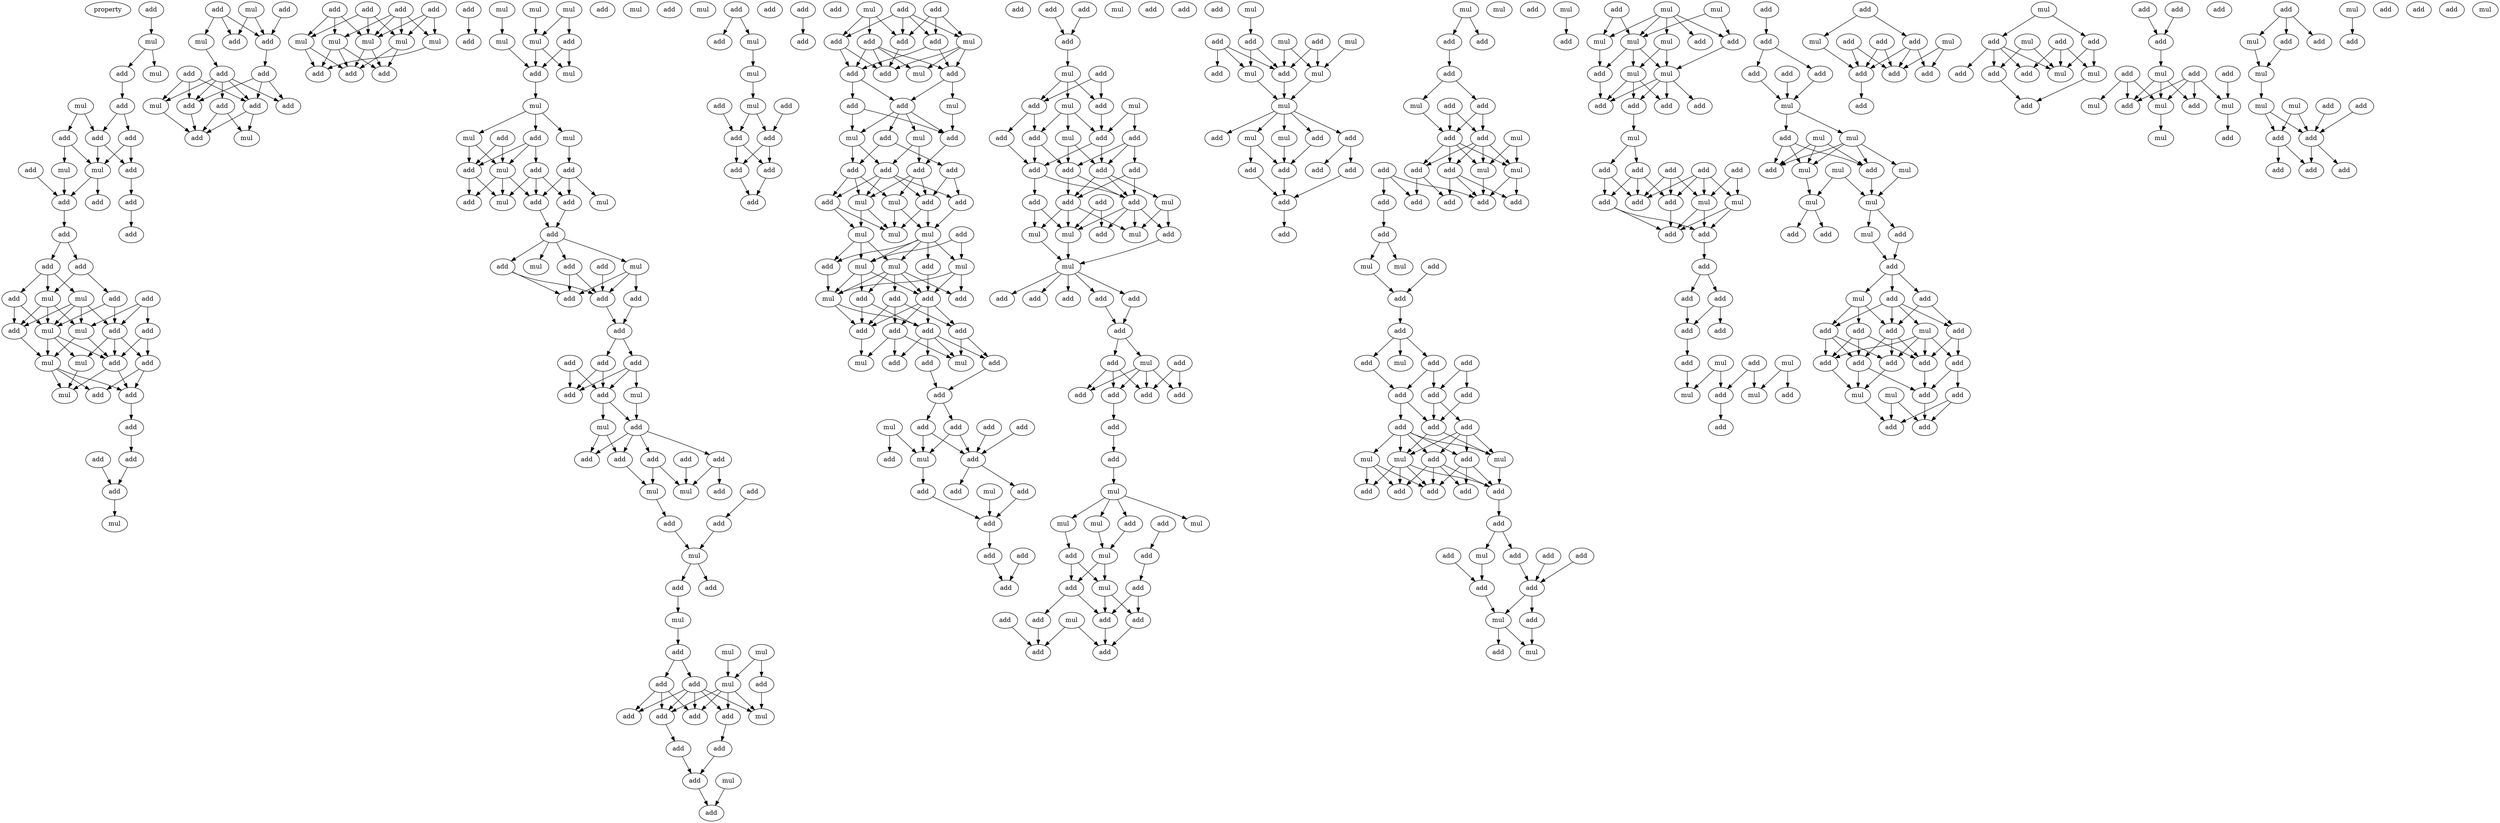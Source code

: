 digraph {
    node [fontcolor=black]
    property [mul=2,lf=1.8]
    0 [ label = add ];
    1 [ label = mul ];
    2 [ label = add ];
    3 [ label = mul ];
    4 [ label = add ];
    5 [ label = mul ];
    6 [ label = add ];
    7 [ label = add ];
    8 [ label = add ];
    9 [ label = add ];
    10 [ label = mul ];
    11 [ label = mul ];
    12 [ label = add ];
    13 [ label = add ];
    14 [ label = add ];
    15 [ label = add ];
    16 [ label = add ];
    17 [ label = add ];
    18 [ label = add ];
    19 [ label = add ];
    20 [ label = mul ];
    21 [ label = add ];
    22 [ label = add ];
    23 [ label = mul ];
    24 [ label = add ];
    25 [ label = mul ];
    26 [ label = add ];
    27 [ label = add ];
    28 [ label = add ];
    29 [ label = mul ];
    30 [ label = mul ];
    31 [ label = add ];
    32 [ label = mul ];
    33 [ label = add ];
    34 [ label = mul ];
    35 [ label = add ];
    36 [ label = add ];
    37 [ label = add ];
    38 [ label = add ];
    39 [ label = add ];
    40 [ label = add ];
    41 [ label = add ];
    42 [ label = mul ];
    43 [ label = add ];
    44 [ label = mul ];
    45 [ label = mul ];
    46 [ label = add ];
    47 [ label = add ];
    48 [ label = add ];
    49 [ label = add ];
    50 [ label = add ];
    51 [ label = mul ];
    52 [ label = add ];
    53 [ label = add ];
    54 [ label = add ];
    55 [ label = add ];
    56 [ label = mul ];
    57 [ label = add ];
    58 [ label = add ];
    59 [ label = add ];
    60 [ label = add ];
    61 [ label = add ];
    62 [ label = mul ];
    63 [ label = mul ];
    64 [ label = mul ];
    65 [ label = mul ];
    66 [ label = mul ];
    67 [ label = add ];
    68 [ label = add ];
    69 [ label = add ];
    70 [ label = add ];
    71 [ label = add ];
    72 [ label = mul ];
    73 [ label = mul ];
    74 [ label = mul ];
    75 [ label = add ];
    76 [ label = mul ];
    77 [ label = mul ];
    78 [ label = mul ];
    79 [ label = add ];
    80 [ label = mul ];
    81 [ label = add ];
    82 [ label = mul ];
    83 [ label = mul ];
    84 [ label = add ];
    85 [ label = add ];
    86 [ label = add ];
    87 [ label = add ];
    88 [ label = mul ];
    89 [ label = mul ];
    90 [ label = add ];
    91 [ label = mul ];
    92 [ label = add ];
    93 [ label = add ];
    94 [ label = add ];
    95 [ label = add ];
    96 [ label = add ];
    97 [ label = mul ];
    98 [ label = add ];
    99 [ label = mul ];
    100 [ label = add ];
    101 [ label = add ];
    102 [ label = add ];
    103 [ label = add ];
    104 [ label = add ];
    105 [ label = add ];
    106 [ label = add ];
    107 [ label = add ];
    108 [ label = add ];
    109 [ label = mul ];
    110 [ label = add ];
    111 [ label = add ];
    112 [ label = mul ];
    113 [ label = add ];
    114 [ label = add ];
    115 [ label = add ];
    116 [ label = add ];
    117 [ label = add ];
    118 [ label = add ];
    119 [ label = mul ];
    120 [ label = mul ];
    121 [ label = add ];
    122 [ label = add ];
    123 [ label = add ];
    124 [ label = mul ];
    125 [ label = mul ];
    126 [ label = add ];
    127 [ label = add ];
    128 [ label = mul ];
    129 [ label = mul ];
    130 [ label = add ];
    131 [ label = mul ];
    132 [ label = add ];
    133 [ label = mul ];
    134 [ label = add ];
    135 [ label = add ];
    136 [ label = add ];
    137 [ label = add ];
    138 [ label = add ];
    139 [ label = add ];
    140 [ label = mul ];
    141 [ label = add ];
    142 [ label = add ];
    143 [ label = add ];
    144 [ label = mul ];
    145 [ label = add ];
    146 [ label = add ];
    147 [ label = mul ];
    148 [ label = add ];
    149 [ label = add ];
    150 [ label = add ];
    151 [ label = mul ];
    152 [ label = add ];
    153 [ label = mul ];
    154 [ label = add ];
    155 [ label = add ];
    156 [ label = mul ];
    157 [ label = add ];
    158 [ label = add ];
    159 [ label = add ];
    160 [ label = add ];
    161 [ label = add ];
    162 [ label = add ];
    163 [ label = add ];
    164 [ label = mul ];
    165 [ label = add ];
    166 [ label = add ];
    167 [ label = add ];
    168 [ label = add ];
    169 [ label = add ];
    170 [ label = add ];
    171 [ label = mul ];
    172 [ label = add ];
    173 [ label = mul ];
    174 [ label = add ];
    175 [ label = add ];
    176 [ label = add ];
    177 [ label = add ];
    178 [ label = mul ];
    179 [ label = add ];
    180 [ label = add ];
    181 [ label = mul ];
    182 [ label = mul ];
    183 [ label = add ];
    184 [ label = add ];
    185 [ label = add ];
    186 [ label = add ];
    187 [ label = add ];
    188 [ label = mul ];
    189 [ label = add ];
    190 [ label = add ];
    191 [ label = mul ];
    192 [ label = mul ];
    193 [ label = add ];
    194 [ label = mul ];
    195 [ label = mul ];
    196 [ label = mul ];
    197 [ label = add ];
    198 [ label = add ];
    199 [ label = mul ];
    200 [ label = mul ];
    201 [ label = add ];
    202 [ label = add ];
    203 [ label = add ];
    204 [ label = mul ];
    205 [ label = add ];
    206 [ label = add ];
    207 [ label = add ];
    208 [ label = add ];
    209 [ label = add ];
    210 [ label = mul ];
    211 [ label = mul ];
    212 [ label = add ];
    213 [ label = add ];
    214 [ label = add ];
    215 [ label = add ];
    216 [ label = add ];
    217 [ label = add ];
    218 [ label = mul ];
    219 [ label = add ];
    220 [ label = add ];
    221 [ label = add ];
    222 [ label = add ];
    223 [ label = mul ];
    224 [ label = mul ];
    225 [ label = add ];
    226 [ label = add ];
    227 [ label = add ];
    228 [ label = add ];
    229 [ label = add ];
    230 [ label = add ];
    231 [ label = add ];
    232 [ label = add ];
    233 [ label = add ];
    234 [ label = add ];
    235 [ label = add ];
    236 [ label = mul ];
    237 [ label = mul ];
    238 [ label = add ];
    239 [ label = mul ];
    240 [ label = mul ];
    241 [ label = add ];
    242 [ label = add ];
    243 [ label = add ];
    244 [ label = add ];
    245 [ label = mul ];
    246 [ label = add ];
    247 [ label = add ];
    248 [ label = add ];
    249 [ label = add ];
    250 [ label = add ];
    251 [ label = add ];
    252 [ label = add ];
    253 [ label = mul ];
    254 [ label = add ];
    255 [ label = add ];
    256 [ label = add ];
    257 [ label = add ];
    258 [ label = mul ];
    259 [ label = mul ];
    260 [ label = add ];
    261 [ label = mul ];
    262 [ label = mul ];
    263 [ label = add ];
    264 [ label = add ];
    265 [ label = add ];
    266 [ label = add ];
    267 [ label = add ];
    268 [ label = add ];
    269 [ label = mul ];
    270 [ label = add ];
    271 [ label = add ];
    272 [ label = add ];
    273 [ label = add ];
    274 [ label = add ];
    275 [ label = add ];
    276 [ label = add ];
    277 [ label = add ];
    278 [ label = add ];
    279 [ label = add ];
    280 [ label = add ];
    281 [ label = mul ];
    282 [ label = mul ];
    283 [ label = add ];
    284 [ label = mul ];
    285 [ label = add ];
    286 [ label = mul ];
    287 [ label = add ];
    288 [ label = mul ];
    289 [ label = add ];
    290 [ label = add ];
    291 [ label = add ];
    292 [ label = mul ];
    293 [ label = add ];
    294 [ label = add ];
    295 [ label = add ];
    296 [ label = add ];
    297 [ label = mul ];
    298 [ label = add ];
    299 [ label = add ];
    300 [ label = mul ];
    301 [ label = mul ];
    302 [ label = mul ];
    303 [ label = add ];
    304 [ label = add ];
    305 [ label = add ];
    306 [ label = add ];
    307 [ label = mul ];
    308 [ label = add ];
    309 [ label = mul ];
    310 [ label = mul ];
    311 [ label = add ];
    312 [ label = add ];
    313 [ label = mul ];
    314 [ label = add ];
    315 [ label = mul ];
    316 [ label = add ];
    317 [ label = add ];
    318 [ label = add ];
    319 [ label = add ];
    320 [ label = add ];
    321 [ label = add ];
    322 [ label = mul ];
    323 [ label = add ];
    324 [ label = add ];
    325 [ label = add ];
    326 [ label = add ];
    327 [ label = add ];
    328 [ label = mul ];
    329 [ label = mul ];
    330 [ label = add ];
    331 [ label = add ];
    332 [ label = add ];
    333 [ label = add ];
    334 [ label = add ];
    335 [ label = mul ];
    336 [ label = mul ];
    337 [ label = add ];
    338 [ label = add ];
    339 [ label = add ];
    340 [ label = add ];
    341 [ label = add ];
    342 [ label = add ];
    343 [ label = mul ];
    344 [ label = mul ];
    345 [ label = add ];
    346 [ label = add ];
    347 [ label = mul ];
    348 [ label = add ];
    349 [ label = add ];
    350 [ label = add ];
    351 [ label = mul ];
    352 [ label = add ];
    353 [ label = add ];
    354 [ label = add ];
    355 [ label = add ];
    356 [ label = add ];
    357 [ label = add ];
    358 [ label = add ];
    359 [ label = add ];
    360 [ label = mul ];
    361 [ label = mul ];
    362 [ label = add ];
    363 [ label = add ];
    364 [ label = mul ];
    365 [ label = add ];
    366 [ label = add ];
    367 [ label = add ];
    368 [ label = add ];
    369 [ label = add ];
    370 [ label = add ];
    371 [ label = add ];
    372 [ label = add ];
    373 [ label = mul ];
    374 [ label = add ];
    375 [ label = add ];
    376 [ label = add ];
    377 [ label = add ];
    378 [ label = add ];
    379 [ label = mul ];
    380 [ label = add ];
    381 [ label = mul ];
    382 [ label = mul ];
    383 [ label = add ];
    384 [ label = mul ];
    385 [ label = mul ];
    386 [ label = add ];
    387 [ label = mul ];
    388 [ label = mul ];
    389 [ label = add ];
    390 [ label = add ];
    391 [ label = mul ];
    392 [ label = add ];
    393 [ label = mul ];
    394 [ label = mul ];
    395 [ label = add ];
    396 [ label = add ];
    397 [ label = add ];
    398 [ label = add ];
    399 [ label = mul ];
    400 [ label = add ];
    401 [ label = add ];
    402 [ label = add ];
    403 [ label = add ];
    404 [ label = add ];
    405 [ label = add ];
    406 [ label = mul ];
    407 [ label = add ];
    408 [ label = mul ];
    409 [ label = add ];
    410 [ label = add ];
    411 [ label = add ];
    412 [ label = add ];
    413 [ label = add ];
    414 [ label = add ];
    415 [ label = add ];
    416 [ label = add ];
    417 [ label = mul ];
    418 [ label = add ];
    419 [ label = add ];
    420 [ label = mul ];
    421 [ label = mul ];
    422 [ label = add ];
    423 [ label = add ];
    424 [ label = mul ];
    425 [ label = add ];
    426 [ label = add ];
    427 [ label = add ];
    428 [ label = add ];
    429 [ label = add ];
    430 [ label = add ];
    431 [ label = mul ];
    432 [ label = mul ];
    433 [ label = mul ];
    434 [ label = add ];
    435 [ label = add ];
    436 [ label = mul ];
    437 [ label = mul ];
    438 [ label = mul ];
    439 [ label = add ];
    440 [ label = mul ];
    441 [ label = mul ];
    442 [ label = add ];
    443 [ label = mul ];
    444 [ label = add ];
    445 [ label = add ];
    446 [ label = add ];
    447 [ label = mul ];
    448 [ label = add ];
    449 [ label = add ];
    450 [ label = add ];
    451 [ label = add ];
    452 [ label = mul ];
    453 [ label = add ];
    454 [ label = add ];
    455 [ label = add ];
    456 [ label = add ];
    457 [ label = add ];
    458 [ label = add ];
    459 [ label = add ];
    460 [ label = mul ];
    461 [ label = add ];
    462 [ label = add ];
    463 [ label = mul ];
    464 [ label = add ];
    465 [ label = add ];
    466 [ label = add ];
    467 [ label = add ];
    468 [ label = add ];
    469 [ label = add ];
    470 [ label = mul ];
    471 [ label = mul ];
    472 [ label = add ];
    473 [ label = add ];
    474 [ label = add ];
    475 [ label = add ];
    476 [ label = mul ];
    477 [ label = add ];
    478 [ label = add ];
    479 [ label = mul ];
    480 [ label = add ];
    481 [ label = mul ];
    482 [ label = add ];
    483 [ label = add ];
    484 [ label = add ];
    485 [ label = mul ];
    486 [ label = add ];
    487 [ label = add ];
    488 [ label = add ];
    489 [ label = add ];
    490 [ label = add ];
    491 [ label = add ];
    492 [ label = mul ];
    493 [ label = add ];
    494 [ label = add ];
    495 [ label = mul ];
    496 [ label = mul ];
    497 [ label = add ];
    498 [ label = mul ];
    499 [ label = add ];
    500 [ label = add ];
    501 [ label = mul ];
    502 [ label = add ];
    503 [ label = mul ];
    504 [ label = add ];
    505 [ label = add ];
    506 [ label = mul ];
    507 [ label = add ];
    508 [ label = add ];
    509 [ label = mul ];
    510 [ label = add ];
    511 [ label = add ];
    512 [ label = add ];
    513 [ label = mul ];
    514 [ label = mul ];
    515 [ label = add ];
    516 [ label = add ];
    517 [ label = add ];
    518 [ label = add ];
    519 [ label = add ];
    520 [ label = add ];
    521 [ label = mul ];
    0 -> 1 [ name = 0 ];
    1 -> 2 [ name = 1 ];
    1 -> 3 [ name = 2 ];
    2 -> 4 [ name = 3 ];
    4 -> 6 [ name = 4 ];
    4 -> 8 [ name = 5 ];
    5 -> 6 [ name = 6 ];
    5 -> 7 [ name = 7 ];
    6 -> 11 [ name = 8 ];
    6 -> 12 [ name = 9 ];
    7 -> 10 [ name = 10 ];
    7 -> 11 [ name = 11 ];
    8 -> 11 [ name = 12 ];
    8 -> 12 [ name = 13 ];
    9 -> 14 [ name = 14 ];
    10 -> 14 [ name = 15 ];
    11 -> 14 [ name = 16 ];
    11 -> 15 [ name = 17 ];
    12 -> 13 [ name = 18 ];
    13 -> 16 [ name = 19 ];
    14 -> 17 [ name = 20 ];
    17 -> 18 [ name = 21 ];
    17 -> 19 [ name = 22 ];
    18 -> 21 [ name = 23 ];
    18 -> 23 [ name = 24 ];
    19 -> 20 [ name = 25 ];
    19 -> 22 [ name = 26 ];
    19 -> 23 [ name = 27 ];
    20 -> 25 [ name = 28 ];
    20 -> 26 [ name = 29 ];
    20 -> 27 [ name = 30 ];
    20 -> 29 [ name = 31 ];
    21 -> 25 [ name = 32 ];
    21 -> 26 [ name = 33 ];
    22 -> 25 [ name = 34 ];
    22 -> 27 [ name = 35 ];
    23 -> 25 [ name = 36 ];
    23 -> 27 [ name = 37 ];
    23 -> 29 [ name = 38 ];
    24 -> 26 [ name = 39 ];
    24 -> 28 [ name = 40 ];
    24 -> 29 [ name = 41 ];
    25 -> 30 [ name = 42 ];
    25 -> 32 [ name = 43 ];
    25 -> 33 [ name = 44 ];
    26 -> 31 [ name = 45 ];
    26 -> 32 [ name = 46 ];
    26 -> 33 [ name = 47 ];
    27 -> 30 [ name = 48 ];
    28 -> 31 [ name = 49 ];
    28 -> 33 [ name = 50 ];
    29 -> 30 [ name = 51 ];
    29 -> 33 [ name = 52 ];
    30 -> 34 [ name = 53 ];
    30 -> 35 [ name = 54 ];
    30 -> 36 [ name = 55 ];
    31 -> 35 [ name = 56 ];
    31 -> 36 [ name = 57 ];
    32 -> 34 [ name = 58 ];
    33 -> 34 [ name = 59 ];
    33 -> 35 [ name = 60 ];
    35 -> 37 [ name = 61 ];
    37 -> 39 [ name = 62 ];
    38 -> 40 [ name = 63 ];
    39 -> 40 [ name = 64 ];
    40 -> 45 [ name = 65 ];
    41 -> 46 [ name = 66 ];
    42 -> 46 [ name = 67 ];
    42 -> 47 [ name = 68 ];
    43 -> 44 [ name = 69 ];
    43 -> 46 [ name = 70 ];
    43 -> 47 [ name = 71 ];
    44 -> 49 [ name = 72 ];
    46 -> 50 [ name = 73 ];
    48 -> 51 [ name = 74 ];
    48 -> 52 [ name = 75 ];
    48 -> 53 [ name = 76 ];
    49 -> 51 [ name = 77 ];
    49 -> 52 [ name = 78 ];
    49 -> 53 [ name = 79 ];
    49 -> 54 [ name = 80 ];
    49 -> 55 [ name = 81 ];
    50 -> 52 [ name = 82 ];
    50 -> 53 [ name = 83 ];
    50 -> 54 [ name = 84 ];
    51 -> 57 [ name = 85 ];
    52 -> 56 [ name = 86 ];
    52 -> 57 [ name = 87 ];
    53 -> 57 [ name = 88 ];
    55 -> 56 [ name = 89 ];
    55 -> 57 [ name = 90 ];
    58 -> 62 [ name = 91 ];
    58 -> 63 [ name = 92 ];
    58 -> 65 [ name = 93 ];
    59 -> 62 [ name = 94 ];
    59 -> 63 [ name = 95 ];
    59 -> 64 [ name = 96 ];
    59 -> 66 [ name = 97 ];
    60 -> 62 [ name = 98 ];
    60 -> 64 [ name = 99 ];
    60 -> 65 [ name = 100 ];
    61 -> 62 [ name = 101 ];
    61 -> 64 [ name = 102 ];
    61 -> 66 [ name = 103 ];
    62 -> 68 [ name = 104 ];
    62 -> 69 [ name = 105 ];
    63 -> 67 [ name = 106 ];
    63 -> 68 [ name = 107 ];
    63 -> 69 [ name = 108 ];
    64 -> 68 [ name = 109 ];
    64 -> 69 [ name = 110 ];
    65 -> 67 [ name = 111 ];
    65 -> 69 [ name = 112 ];
    66 -> 67 [ name = 113 ];
    70 -> 71 [ name = 114 ];
    72 -> 76 [ name = 115 ];
    73 -> 77 [ name = 116 ];
    74 -> 75 [ name = 117 ];
    74 -> 77 [ name = 118 ];
    75 -> 78 [ name = 119 ];
    75 -> 79 [ name = 120 ];
    76 -> 79 [ name = 121 ];
    77 -> 78 [ name = 122 ];
    77 -> 79 [ name = 123 ];
    79 -> 80 [ name = 124 ];
    80 -> 81 [ name = 125 ];
    80 -> 82 [ name = 126 ];
    80 -> 83 [ name = 127 ];
    81 -> 86 [ name = 128 ];
    81 -> 87 [ name = 129 ];
    81 -> 88 [ name = 130 ];
    82 -> 86 [ name = 131 ];
    82 -> 88 [ name = 132 ];
    83 -> 85 [ name = 133 ];
    84 -> 86 [ name = 134 ];
    84 -> 88 [ name = 135 ];
    85 -> 91 [ name = 136 ];
    85 -> 92 [ name = 137 ];
    85 -> 93 [ name = 138 ];
    86 -> 89 [ name = 139 ];
    86 -> 90 [ name = 140 ];
    87 -> 89 [ name = 141 ];
    87 -> 92 [ name = 142 ];
    87 -> 93 [ name = 143 ];
    88 -> 89 [ name = 144 ];
    88 -> 90 [ name = 145 ];
    88 -> 92 [ name = 146 ];
    92 -> 94 [ name = 147 ];
    93 -> 94 [ name = 148 ];
    94 -> 96 [ name = 149 ];
    94 -> 97 [ name = 150 ];
    94 -> 98 [ name = 151 ];
    94 -> 99 [ name = 152 ];
    95 -> 102 [ name = 153 ];
    96 -> 100 [ name = 154 ];
    96 -> 102 [ name = 155 ];
    97 -> 100 [ name = 156 ];
    97 -> 101 [ name = 157 ];
    97 -> 102 [ name = 158 ];
    98 -> 100 [ name = 159 ];
    98 -> 102 [ name = 160 ];
    101 -> 104 [ name = 161 ];
    102 -> 104 [ name = 162 ];
    104 -> 105 [ name = 163 ];
    104 -> 107 [ name = 164 ];
    105 -> 108 [ name = 165 ];
    105 -> 109 [ name = 166 ];
    105 -> 110 [ name = 167 ];
    106 -> 108 [ name = 168 ];
    106 -> 110 [ name = 169 ];
    107 -> 108 [ name = 170 ];
    107 -> 110 [ name = 171 ];
    109 -> 111 [ name = 172 ];
    110 -> 111 [ name = 173 ];
    110 -> 112 [ name = 174 ];
    111 -> 113 [ name = 175 ];
    111 -> 115 [ name = 176 ];
    111 -> 116 [ name = 177 ];
    111 -> 117 [ name = 178 ];
    112 -> 113 [ name = 179 ];
    112 -> 117 [ name = 180 ];
    114 -> 119 [ name = 181 ];
    115 -> 119 [ name = 182 ];
    115 -> 120 [ name = 183 ];
    116 -> 119 [ name = 184 ];
    116 -> 121 [ name = 185 ];
    117 -> 120 [ name = 186 ];
    118 -> 123 [ name = 187 ];
    120 -> 122 [ name = 188 ];
    122 -> 124 [ name = 189 ];
    123 -> 124 [ name = 190 ];
    124 -> 126 [ name = 191 ];
    124 -> 127 [ name = 192 ];
    126 -> 128 [ name = 193 ];
    128 -> 130 [ name = 194 ];
    129 -> 133 [ name = 195 ];
    130 -> 134 [ name = 196 ];
    130 -> 135 [ name = 197 ];
    131 -> 132 [ name = 198 ];
    131 -> 133 [ name = 199 ];
    132 -> 140 [ name = 200 ];
    133 -> 136 [ name = 201 ];
    133 -> 138 [ name = 202 ];
    133 -> 139 [ name = 203 ];
    133 -> 140 [ name = 204 ];
    134 -> 136 [ name = 205 ];
    134 -> 137 [ name = 206 ];
    134 -> 138 [ name = 207 ];
    134 -> 139 [ name = 208 ];
    134 -> 140 [ name = 209 ];
    135 -> 136 [ name = 210 ];
    135 -> 137 [ name = 211 ];
    135 -> 139 [ name = 212 ];
    136 -> 141 [ name = 213 ];
    138 -> 142 [ name = 214 ];
    141 -> 143 [ name = 215 ];
    142 -> 143 [ name = 216 ];
    143 -> 146 [ name = 217 ];
    144 -> 146 [ name = 218 ];
    148 -> 149 [ name = 219 ];
    148 -> 151 [ name = 220 ];
    151 -> 153 [ name = 221 ];
    152 -> 158 [ name = 222 ];
    153 -> 156 [ name = 223 ];
    155 -> 159 [ name = 224 ];
    156 -> 159 [ name = 225 ];
    156 -> 160 [ name = 226 ];
    157 -> 160 [ name = 227 ];
    159 -> 161 [ name = 228 ];
    159 -> 162 [ name = 229 ];
    160 -> 161 [ name = 230 ];
    160 -> 162 [ name = 231 ];
    161 -> 163 [ name = 232 ];
    162 -> 163 [ name = 233 ];
    164 -> 168 [ name = 234 ];
    164 -> 169 [ name = 235 ];
    164 -> 170 [ name = 236 ];
    165 -> 167 [ name = 237 ];
    165 -> 169 [ name = 238 ];
    165 -> 170 [ name = 239 ];
    165 -> 171 [ name = 240 ];
    166 -> 167 [ name = 241 ];
    166 -> 169 [ name = 242 ];
    166 -> 171 [ name = 243 ];
    167 -> 172 [ name = 244 ];
    167 -> 175 [ name = 245 ];
    168 -> 172 [ name = 246 ];
    168 -> 173 [ name = 247 ];
    168 -> 174 [ name = 248 ];
    168 -> 175 [ name = 249 ];
    169 -> 174 [ name = 250 ];
    170 -> 174 [ name = 251 ];
    170 -> 175 [ name = 252 ];
    171 -> 172 [ name = 253 ];
    171 -> 173 [ name = 254 ];
    171 -> 174 [ name = 255 ];
    172 -> 176 [ name = 256 ];
    172 -> 178 [ name = 257 ];
    175 -> 176 [ name = 258 ];
    175 -> 177 [ name = 259 ];
    176 -> 179 [ name = 260 ];
    176 -> 180 [ name = 261 ];
    176 -> 181 [ name = 262 ];
    176 -> 182 [ name = 263 ];
    177 -> 180 [ name = 264 ];
    177 -> 182 [ name = 265 ];
    178 -> 180 [ name = 266 ];
    179 -> 183 [ name = 267 ];
    179 -> 186 [ name = 268 ];
    180 -> 184 [ name = 269 ];
    181 -> 184 [ name = 270 ];
    181 -> 185 [ name = 271 ];
    182 -> 185 [ name = 272 ];
    182 -> 186 [ name = 273 ];
    183 -> 187 [ name = 274 ];
    183 -> 190 [ name = 275 ];
    184 -> 188 [ name = 276 ];
    184 -> 190 [ name = 277 ];
    184 -> 191 [ name = 278 ];
    185 -> 187 [ name = 279 ];
    185 -> 188 [ name = 280 ];
    185 -> 189 [ name = 281 ];
    185 -> 190 [ name = 282 ];
    186 -> 188 [ name = 283 ];
    186 -> 189 [ name = 284 ];
    186 -> 191 [ name = 285 ];
    187 -> 194 [ name = 286 ];
    188 -> 192 [ name = 287 ];
    188 -> 195 [ name = 288 ];
    189 -> 192 [ name = 289 ];
    189 -> 195 [ name = 290 ];
    190 -> 192 [ name = 291 ];
    190 -> 194 [ name = 292 ];
    191 -> 192 [ name = 293 ];
    191 -> 194 [ name = 294 ];
    193 -> 199 [ name = 295 ];
    193 -> 200 [ name = 296 ];
    194 -> 196 [ name = 297 ];
    194 -> 197 [ name = 298 ];
    194 -> 198 [ name = 299 ];
    194 -> 199 [ name = 300 ];
    194 -> 200 [ name = 301 ];
    195 -> 196 [ name = 302 ];
    195 -> 198 [ name = 303 ];
    195 -> 199 [ name = 304 ];
    196 -> 201 [ name = 305 ];
    196 -> 202 [ name = 306 ];
    196 -> 203 [ name = 307 ];
    196 -> 204 [ name = 308 ];
    196 -> 205 [ name = 309 ];
    197 -> 202 [ name = 310 ];
    198 -> 204 [ name = 311 ];
    199 -> 201 [ name = 312 ];
    199 -> 202 [ name = 313 ];
    199 -> 204 [ name = 314 ];
    200 -> 202 [ name = 315 ];
    200 -> 203 [ name = 316 ];
    200 -> 204 [ name = 317 ];
    201 -> 206 [ name = 318 ];
    201 -> 209 [ name = 319 ];
    202 -> 206 [ name = 320 ];
    202 -> 207 [ name = 321 ];
    202 -> 208 [ name = 322 ];
    202 -> 209 [ name = 323 ];
    204 -> 206 [ name = 324 ];
    204 -> 209 [ name = 325 ];
    205 -> 207 [ name = 326 ];
    205 -> 208 [ name = 327 ];
    205 -> 209 [ name = 328 ];
    206 -> 210 [ name = 329 ];
    206 -> 212 [ name = 330 ];
    206 -> 213 [ name = 331 ];
    206 -> 214 [ name = 332 ];
    207 -> 210 [ name = 333 ];
    207 -> 214 [ name = 334 ];
    208 -> 210 [ name = 335 ];
    208 -> 211 [ name = 336 ];
    208 -> 213 [ name = 337 ];
    209 -> 211 [ name = 338 ];
    212 -> 215 [ name = 339 ];
    214 -> 215 [ name = 340 ];
    215 -> 217 [ name = 341 ];
    215 -> 219 [ name = 342 ];
    216 -> 222 [ name = 343 ];
    217 -> 222 [ name = 344 ];
    217 -> 223 [ name = 345 ];
    218 -> 221 [ name = 346 ];
    218 -> 223 [ name = 347 ];
    219 -> 222 [ name = 348 ];
    219 -> 223 [ name = 349 ];
    220 -> 222 [ name = 350 ];
    222 -> 225 [ name = 351 ];
    222 -> 226 [ name = 352 ];
    223 -> 227 [ name = 353 ];
    224 -> 228 [ name = 354 ];
    226 -> 228 [ name = 355 ];
    227 -> 228 [ name = 356 ];
    228 -> 229 [ name = 357 ];
    229 -> 232 [ name = 358 ];
    231 -> 232 [ name = 359 ];
    233 -> 235 [ name = 360 ];
    234 -> 235 [ name = 361 ];
    235 -> 237 [ name = 362 ];
    237 -> 239 [ name = 363 ];
    237 -> 241 [ name = 364 ];
    237 -> 242 [ name = 365 ];
    238 -> 241 [ name = 366 ];
    238 -> 242 [ name = 367 ];
    239 -> 243 [ name = 368 ];
    239 -> 244 [ name = 369 ];
    239 -> 245 [ name = 370 ];
    240 -> 244 [ name = 371 ];
    240 -> 246 [ name = 372 ];
    241 -> 243 [ name = 373 ];
    241 -> 247 [ name = 374 ];
    242 -> 244 [ name = 375 ];
    243 -> 248 [ name = 376 ];
    243 -> 249 [ name = 377 ];
    244 -> 249 [ name = 378 ];
    244 -> 250 [ name = 379 ];
    245 -> 248 [ name = 380 ];
    245 -> 250 [ name = 381 ];
    246 -> 248 [ name = 382 ];
    246 -> 250 [ name = 383 ];
    246 -> 251 [ name = 384 ];
    247 -> 249 [ name = 385 ];
    248 -> 255 [ name = 386 ];
    248 -> 256 [ name = 387 ];
    249 -> 254 [ name = 388 ];
    249 -> 256 [ name = 389 ];
    250 -> 253 [ name = 390 ];
    250 -> 255 [ name = 391 ];
    250 -> 256 [ name = 392 ];
    251 -> 255 [ name = 393 ];
    251 -> 256 [ name = 394 ];
    252 -> 257 [ name = 395 ];
    252 -> 258 [ name = 396 ];
    253 -> 259 [ name = 397 ];
    253 -> 260 [ name = 398 ];
    254 -> 258 [ name = 399 ];
    254 -> 261 [ name = 400 ];
    255 -> 258 [ name = 401 ];
    255 -> 259 [ name = 402 ];
    255 -> 261 [ name = 403 ];
    256 -> 257 [ name = 404 ];
    256 -> 258 [ name = 405 ];
    256 -> 259 [ name = 406 ];
    256 -> 260 [ name = 407 ];
    258 -> 262 [ name = 408 ];
    260 -> 262 [ name = 409 ];
    261 -> 262 [ name = 410 ];
    262 -> 263 [ name = 411 ];
    262 -> 264 [ name = 412 ];
    262 -> 265 [ name = 413 ];
    262 -> 266 [ name = 414 ];
    262 -> 267 [ name = 415 ];
    266 -> 268 [ name = 416 ];
    267 -> 268 [ name = 417 ];
    268 -> 269 [ name = 418 ];
    268 -> 270 [ name = 419 ];
    269 -> 272 [ name = 420 ];
    269 -> 273 [ name = 421 ];
    269 -> 274 [ name = 422 ];
    269 -> 275 [ name = 423 ];
    270 -> 272 [ name = 424 ];
    270 -> 273 [ name = 425 ];
    270 -> 275 [ name = 426 ];
    271 -> 272 [ name = 427 ];
    271 -> 274 [ name = 428 ];
    275 -> 276 [ name = 429 ];
    276 -> 278 [ name = 430 ];
    278 -> 281 [ name = 431 ];
    281 -> 282 [ name = 432 ];
    281 -> 283 [ name = 433 ];
    281 -> 284 [ name = 434 ];
    281 -> 286 [ name = 435 ];
    282 -> 288 [ name = 436 ];
    283 -> 288 [ name = 437 ];
    285 -> 289 [ name = 438 ];
    286 -> 287 [ name = 439 ];
    287 -> 291 [ name = 440 ];
    287 -> 292 [ name = 441 ];
    288 -> 291 [ name = 442 ];
    288 -> 292 [ name = 443 ];
    289 -> 290 [ name = 444 ];
    290 -> 294 [ name = 445 ];
    290 -> 296 [ name = 446 ];
    291 -> 295 [ name = 447 ];
    291 -> 296 [ name = 448 ];
    292 -> 294 [ name = 449 ];
    292 -> 296 [ name = 450 ];
    293 -> 298 [ name = 451 ];
    294 -> 299 [ name = 452 ];
    295 -> 298 [ name = 453 ];
    296 -> 299 [ name = 454 ];
    297 -> 298 [ name = 455 ];
    297 -> 299 [ name = 456 ];
    300 -> 305 [ name = 457 ];
    301 -> 309 [ name = 458 ];
    302 -> 308 [ name = 459 ];
    302 -> 309 [ name = 460 ];
    303 -> 308 [ name = 461 ];
    303 -> 309 [ name = 462 ];
    304 -> 306 [ name = 463 ];
    304 -> 307 [ name = 464 ];
    304 -> 308 [ name = 465 ];
    305 -> 307 [ name = 466 ];
    305 -> 308 [ name = 467 ];
    307 -> 310 [ name = 468 ];
    308 -> 310 [ name = 469 ];
    309 -> 310 [ name = 470 ];
    310 -> 311 [ name = 471 ];
    310 -> 312 [ name = 472 ];
    310 -> 313 [ name = 473 ];
    310 -> 314 [ name = 474 ];
    310 -> 315 [ name = 475 ];
    312 -> 319 [ name = 476 ];
    313 -> 316 [ name = 477 ];
    313 -> 319 [ name = 478 ];
    314 -> 317 [ name = 479 ];
    314 -> 318 [ name = 480 ];
    315 -> 319 [ name = 481 ];
    316 -> 320 [ name = 482 ];
    318 -> 320 [ name = 483 ];
    319 -> 320 [ name = 484 ];
    320 -> 321 [ name = 485 ];
    322 -> 323 [ name = 486 ];
    322 -> 324 [ name = 487 ];
    323 -> 325 [ name = 488 ];
    325 -> 326 [ name = 489 ];
    325 -> 328 [ name = 490 ];
    326 -> 330 [ name = 491 ];
    326 -> 331 [ name = 492 ];
    327 -> 330 [ name = 493 ];
    327 -> 331 [ name = 494 ];
    328 -> 330 [ name = 495 ];
    329 -> 335 [ name = 496 ];
    329 -> 336 [ name = 497 ];
    330 -> 332 [ name = 498 ];
    330 -> 333 [ name = 499 ];
    330 -> 335 [ name = 500 ];
    330 -> 336 [ name = 501 ];
    331 -> 332 [ name = 502 ];
    331 -> 333 [ name = 503 ];
    331 -> 335 [ name = 504 ];
    331 -> 336 [ name = 505 ];
    332 -> 337 [ name = 506 ];
    332 -> 338 [ name = 507 ];
    333 -> 338 [ name = 508 ];
    333 -> 340 [ name = 509 ];
    333 -> 341 [ name = 510 ];
    334 -> 337 [ name = 511 ];
    334 -> 339 [ name = 512 ];
    334 -> 340 [ name = 513 ];
    335 -> 340 [ name = 514 ];
    336 -> 340 [ name = 515 ];
    336 -> 341 [ name = 516 ];
    339 -> 342 [ name = 517 ];
    342 -> 343 [ name = 518 ];
    342 -> 347 [ name = 519 ];
    345 -> 348 [ name = 520 ];
    347 -> 348 [ name = 521 ];
    348 -> 349 [ name = 522 ];
    349 -> 351 [ name = 523 ];
    349 -> 352 [ name = 524 ];
    349 -> 353 [ name = 525 ];
    350 -> 354 [ name = 526 ];
    350 -> 355 [ name = 527 ];
    352 -> 356 [ name = 528 ];
    353 -> 355 [ name = 529 ];
    353 -> 356 [ name = 530 ];
    354 -> 357 [ name = 531 ];
    355 -> 357 [ name = 532 ];
    355 -> 359 [ name = 533 ];
    356 -> 357 [ name = 534 ];
    356 -> 358 [ name = 535 ];
    357 -> 360 [ name = 536 ];
    357 -> 361 [ name = 537 ];
    358 -> 360 [ name = 538 ];
    358 -> 361 [ name = 539 ];
    358 -> 362 [ name = 540 ];
    358 -> 363 [ name = 541 ];
    358 -> 364 [ name = 542 ];
    359 -> 360 [ name = 543 ];
    359 -> 361 [ name = 544 ];
    359 -> 362 [ name = 545 ];
    359 -> 363 [ name = 546 ];
    360 -> 368 [ name = 547 ];
    361 -> 365 [ name = 548 ];
    361 -> 367 [ name = 549 ];
    361 -> 368 [ name = 550 ];
    361 -> 369 [ name = 551 ];
    362 -> 365 [ name = 552 ];
    362 -> 366 [ name = 553 ];
    362 -> 368 [ name = 554 ];
    362 -> 369 [ name = 555 ];
    363 -> 365 [ name = 556 ];
    363 -> 366 [ name = 557 ];
    363 -> 368 [ name = 558 ];
    364 -> 365 [ name = 559 ];
    364 -> 367 [ name = 560 ];
    364 -> 369 [ name = 561 ];
    368 -> 370 [ name = 562 ];
    370 -> 372 [ name = 563 ];
    370 -> 373 [ name = 564 ];
    371 -> 377 [ name = 565 ];
    372 -> 377 [ name = 566 ];
    373 -> 376 [ name = 567 ];
    374 -> 376 [ name = 568 ];
    375 -> 377 [ name = 569 ];
    376 -> 379 [ name = 570 ];
    377 -> 378 [ name = 571 ];
    377 -> 379 [ name = 572 ];
    378 -> 382 [ name = 573 ];
    379 -> 380 [ name = 574 ];
    379 -> 382 [ name = 575 ];
    381 -> 383 [ name = 576 ];
    384 -> 387 [ name = 577 ];
    384 -> 388 [ name = 578 ];
    384 -> 389 [ name = 579 ];
    384 -> 390 [ name = 580 ];
    384 -> 391 [ name = 581 ];
    385 -> 387 [ name = 582 ];
    385 -> 389 [ name = 583 ];
    386 -> 387 [ name = 584 ];
    386 -> 388 [ name = 585 ];
    387 -> 392 [ name = 586 ];
    387 -> 393 [ name = 587 ];
    387 -> 394 [ name = 588 ];
    388 -> 392 [ name = 589 ];
    389 -> 393 [ name = 590 ];
    391 -> 393 [ name = 591 ];
    391 -> 394 [ name = 592 ];
    392 -> 395 [ name = 593 ];
    393 -> 395 [ name = 594 ];
    393 -> 396 [ name = 595 ];
    393 -> 397 [ name = 596 ];
    393 -> 398 [ name = 597 ];
    394 -> 395 [ name = 598 ];
    394 -> 396 [ name = 599 ];
    394 -> 398 [ name = 600 ];
    398 -> 399 [ name = 601 ];
    399 -> 400 [ name = 602 ];
    399 -> 402 [ name = 603 ];
    400 -> 405 [ name = 604 ];
    400 -> 407 [ name = 605 ];
    400 -> 409 [ name = 606 ];
    401 -> 406 [ name = 607 ];
    401 -> 408 [ name = 608 ];
    402 -> 405 [ name = 609 ];
    402 -> 407 [ name = 610 ];
    403 -> 406 [ name = 611 ];
    403 -> 407 [ name = 612 ];
    403 -> 408 [ name = 613 ];
    403 -> 409 [ name = 614 ];
    404 -> 406 [ name = 615 ];
    404 -> 407 [ name = 616 ];
    404 -> 409 [ name = 617 ];
    405 -> 410 [ name = 618 ];
    405 -> 411 [ name = 619 ];
    406 -> 410 [ name = 620 ];
    406 -> 411 [ name = 621 ];
    408 -> 410 [ name = 622 ];
    408 -> 411 [ name = 623 ];
    409 -> 410 [ name = 624 ];
    411 -> 412 [ name = 625 ];
    412 -> 413 [ name = 626 ];
    412 -> 414 [ name = 627 ];
    413 -> 415 [ name = 628 ];
    413 -> 416 [ name = 629 ];
    414 -> 415 [ name = 630 ];
    415 -> 418 [ name = 631 ];
    417 -> 421 [ name = 632 ];
    417 -> 422 [ name = 633 ];
    418 -> 421 [ name = 634 ];
    419 -> 422 [ name = 635 ];
    419 -> 424 [ name = 636 ];
    420 -> 423 [ name = 637 ];
    420 -> 424 [ name = 638 ];
    422 -> 425 [ name = 639 ];
    426 -> 427 [ name = 640 ];
    427 -> 428 [ name = 641 ];
    427 -> 430 [ name = 642 ];
    428 -> 431 [ name = 643 ];
    429 -> 431 [ name = 644 ];
    430 -> 431 [ name = 645 ];
    431 -> 432 [ name = 646 ];
    431 -> 434 [ name = 647 ];
    432 -> 435 [ name = 648 ];
    432 -> 437 [ name = 649 ];
    432 -> 438 [ name = 650 ];
    432 -> 439 [ name = 651 ];
    433 -> 435 [ name = 652 ];
    433 -> 438 [ name = 653 ];
    433 -> 439 [ name = 654 ];
    434 -> 435 [ name = 655 ];
    434 -> 438 [ name = 656 ];
    434 -> 439 [ name = 657 ];
    435 -> 441 [ name = 658 ];
    436 -> 440 [ name = 659 ];
    436 -> 441 [ name = 660 ];
    437 -> 441 [ name = 661 ];
    438 -> 440 [ name = 662 ];
    440 -> 442 [ name = 663 ];
    440 -> 445 [ name = 664 ];
    441 -> 443 [ name = 665 ];
    441 -> 444 [ name = 666 ];
    443 -> 446 [ name = 667 ];
    444 -> 446 [ name = 668 ];
    446 -> 447 [ name = 669 ];
    446 -> 448 [ name = 670 ];
    446 -> 449 [ name = 671 ];
    447 -> 450 [ name = 672 ];
    447 -> 451 [ name = 673 ];
    447 -> 454 [ name = 674 ];
    448 -> 450 [ name = 675 ];
    448 -> 452 [ name = 676 ];
    448 -> 453 [ name = 677 ];
    448 -> 454 [ name = 678 ];
    449 -> 450 [ name = 679 ];
    449 -> 453 [ name = 680 ];
    450 -> 455 [ name = 681 ];
    450 -> 458 [ name = 682 ];
    450 -> 459 [ name = 683 ];
    451 -> 455 [ name = 684 ];
    451 -> 457 [ name = 685 ];
    451 -> 459 [ name = 686 ];
    452 -> 455 [ name = 687 ];
    452 -> 456 [ name = 688 ];
    452 -> 457 [ name = 689 ];
    452 -> 458 [ name = 690 ];
    453 -> 455 [ name = 691 ];
    453 -> 456 [ name = 692 ];
    454 -> 457 [ name = 693 ];
    454 -> 458 [ name = 694 ];
    454 -> 459 [ name = 695 ];
    455 -> 461 [ name = 696 ];
    456 -> 461 [ name = 697 ];
    456 -> 462 [ name = 698 ];
    457 -> 460 [ name = 699 ];
    458 -> 460 [ name = 700 ];
    459 -> 460 [ name = 701 ];
    459 -> 461 [ name = 702 ];
    460 -> 465 [ name = 703 ];
    461 -> 464 [ name = 704 ];
    462 -> 464 [ name = 705 ];
    462 -> 465 [ name = 706 ];
    463 -> 464 [ name = 707 ];
    463 -> 465 [ name = 708 ];
    466 -> 469 [ name = 709 ];
    466 -> 470 [ name = 710 ];
    467 -> 472 [ name = 711 ];
    467 -> 474 [ name = 712 ];
    468 -> 472 [ name = 713 ];
    468 -> 474 [ name = 714 ];
    469 -> 472 [ name = 715 ];
    469 -> 473 [ name = 716 ];
    469 -> 474 [ name = 717 ];
    470 -> 472 [ name = 718 ];
    471 -> 473 [ name = 719 ];
    471 -> 474 [ name = 720 ];
    472 -> 475 [ name = 721 ];
    476 -> 477 [ name = 722 ];
    476 -> 478 [ name = 723 ];
    477 -> 482 [ name = 724 ];
    477 -> 483 [ name = 725 ];
    477 -> 484 [ name = 726 ];
    477 -> 485 [ name = 727 ];
    478 -> 481 [ name = 728 ];
    478 -> 485 [ name = 729 ];
    479 -> 484 [ name = 730 ];
    479 -> 485 [ name = 731 ];
    480 -> 481 [ name = 732 ];
    480 -> 482 [ name = 733 ];
    480 -> 485 [ name = 734 ];
    481 -> 486 [ name = 735 ];
    484 -> 486 [ name = 736 ];
    487 -> 490 [ name = 737 ];
    489 -> 490 [ name = 738 ];
    490 -> 492 [ name = 739 ];
    491 -> 498 [ name = 740 ];
    492 -> 495 [ name = 741 ];
    492 -> 497 [ name = 742 ];
    492 -> 499 [ name = 743 ];
    493 -> 495 [ name = 744 ];
    493 -> 496 [ name = 745 ];
    493 -> 499 [ name = 746 ];
    494 -> 495 [ name = 747 ];
    494 -> 497 [ name = 748 ];
    494 -> 498 [ name = 749 ];
    494 -> 499 [ name = 750 ];
    495 -> 501 [ name = 751 ];
    498 -> 500 [ name = 752 ];
    502 -> 504 [ name = 753 ];
    502 -> 505 [ name = 754 ];
    502 -> 506 [ name = 755 ];
    503 -> 507 [ name = 756 ];
    504 -> 509 [ name = 757 ];
    506 -> 509 [ name = 758 ];
    509 -> 513 [ name = 759 ];
    510 -> 516 [ name = 760 ];
    512 -> 516 [ name = 761 ];
    513 -> 515 [ name = 762 ];
    513 -> 516 [ name = 763 ];
    514 -> 515 [ name = 764 ];
    514 -> 516 [ name = 765 ];
    515 -> 518 [ name = 766 ];
    515 -> 519 [ name = 767 ];
    516 -> 517 [ name = 768 ];
    516 -> 519 [ name = 769 ];
}
